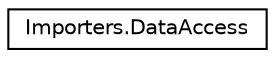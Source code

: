 digraph "Representación gráfica de la clase"
{
 // INTERACTIVE_SVG=YES
 // LATEX_PDF_SIZE
  edge [fontname="Helvetica",fontsize="10",labelfontname="Helvetica",labelfontsize="10"];
  node [fontname="Helvetica",fontsize="10",shape=record];
  rankdir="LR";
  Node0 [label="Importers.DataAccess",height=0.2,width=0.4,color="black", fillcolor="white", style="filled",URL="$classImporters_1_1DataAccess.html",tooltip="Clase que utilizará el bot para acceder a la base de datos."];
}
